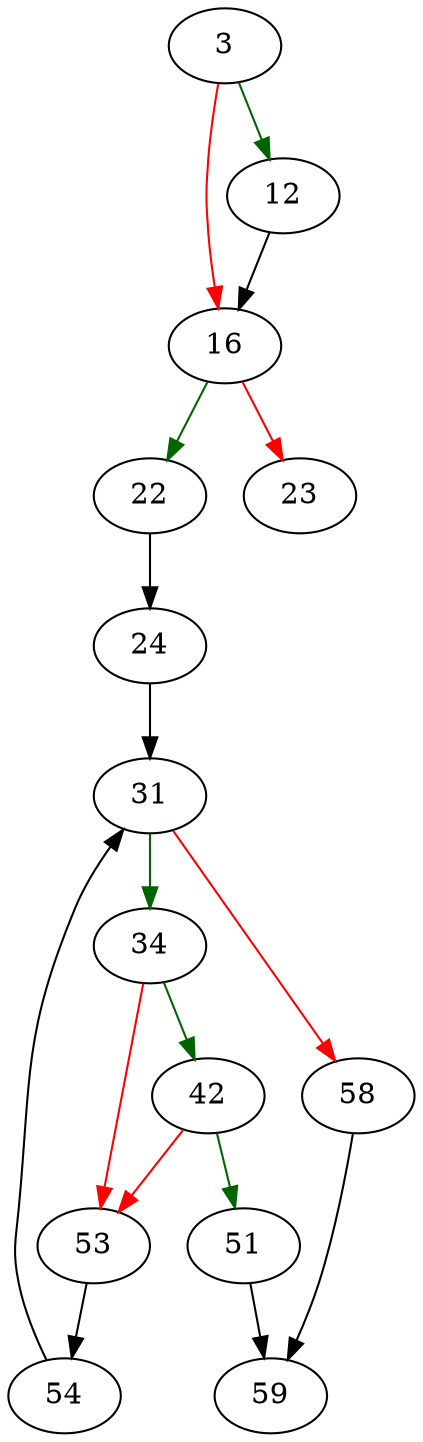 strict digraph "idxHashFind" {
	// Node definitions.
	3 [entry=true];
	12;
	16;
	22;
	23;
	24;
	31;
	34;
	58;
	42;
	53;
	51;
	59;
	54;

	// Edge definitions.
	3 -> 12 [
		color=darkgreen
		cond=true
	];
	3 -> 16 [
		color=red
		cond=false
	];
	12 -> 16;
	16 -> 22 [
		color=darkgreen
		cond=true
	];
	16 -> 23 [
		color=red
		cond=false
	];
	22 -> 24;
	24 -> 31;
	31 -> 34 [
		color=darkgreen
		cond=true
	];
	31 -> 58 [
		color=red
		cond=false
	];
	34 -> 42 [
		color=darkgreen
		cond=true
	];
	34 -> 53 [
		color=red
		cond=false
	];
	58 -> 59;
	42 -> 53 [
		color=red
		cond=false
	];
	42 -> 51 [
		color=darkgreen
		cond=true
	];
	53 -> 54;
	51 -> 59;
	54 -> 31;
}